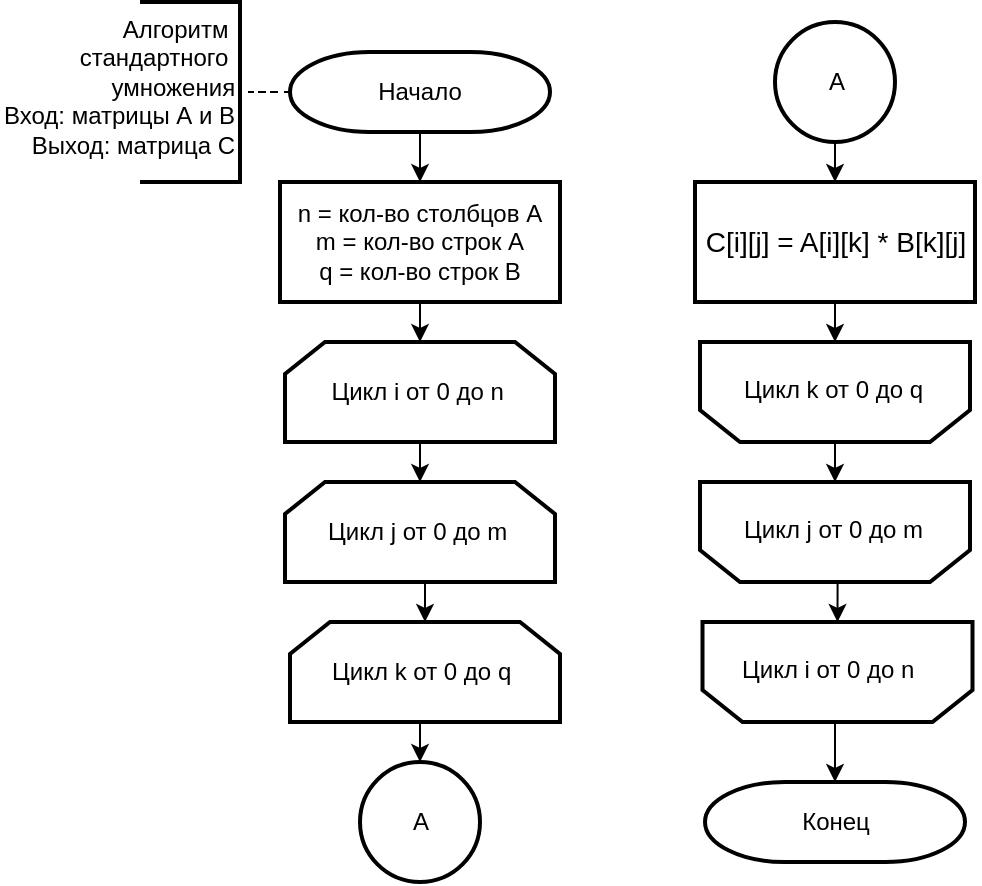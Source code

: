 <mxfile version="20.5.1" type="device" pages="5"><diagram id="bYpTJ6qfh-pFWrIBcXdf" name="def"><mxGraphModel dx="1040" dy="595" grid="0" gridSize="10" guides="1" tooltips="1" connect="1" arrows="1" fold="1" page="1" pageScale="1" pageWidth="827" pageHeight="1169" math="0" shadow="0"><root><mxCell id="0"/><mxCell id="1" parent="0"/><mxCell id="U-ZUZ9X_83V6-VSvRY3M-29" style="edgeStyle=orthogonalEdgeStyle;rounded=0;orthogonalLoop=1;jettySize=auto;html=1;exitX=0;exitY=0.5;exitDx=0;exitDy=0;exitPerimeter=0;dashed=1;endArrow=none;endFill=0;" parent="1" source="U-ZUZ9X_83V6-VSvRY3M-1" target="U-ZUZ9X_83V6-VSvRY3M-26" edge="1"><mxGeometry relative="1" as="geometry"/></mxCell><mxCell id="U-ZUZ9X_83V6-VSvRY3M-30" style="edgeStyle=orthogonalEdgeStyle;rounded=0;orthogonalLoop=1;jettySize=auto;html=1;exitX=0.5;exitY=1;exitDx=0;exitDy=0;exitPerimeter=0;entryX=0.5;entryY=0;entryDx=0;entryDy=0;endArrow=classic;endFill=1;" parent="1" source="U-ZUZ9X_83V6-VSvRY3M-1" target="U-ZUZ9X_83V6-VSvRY3M-2" edge="1"><mxGeometry relative="1" as="geometry"/></mxCell><mxCell id="U-ZUZ9X_83V6-VSvRY3M-1" value="Начало" style="strokeWidth=2;html=1;shape=mxgraph.flowchart.terminator;whiteSpace=wrap;" parent="1" vertex="1"><mxGeometry x="155" y="45" width="130" height="40" as="geometry"/></mxCell><mxCell id="U-ZUZ9X_83V6-VSvRY3M-31" style="edgeStyle=orthogonalEdgeStyle;rounded=0;orthogonalLoop=1;jettySize=auto;html=1;exitX=0.5;exitY=1;exitDx=0;exitDy=0;entryX=0.5;entryY=0;entryDx=0;entryDy=0;endArrow=classic;endFill=1;" parent="1" source="U-ZUZ9X_83V6-VSvRY3M-2" target="U-ZUZ9X_83V6-VSvRY3M-3" edge="1"><mxGeometry relative="1" as="geometry"/></mxCell><mxCell id="U-ZUZ9X_83V6-VSvRY3M-2" value="n = кол-во столбцов A&lt;br&gt;m = кол-во строк А&lt;br&gt;q = кол-во строк B" style="rounded=0;whiteSpace=wrap;html=1;strokeWidth=2;" parent="1" vertex="1"><mxGeometry x="150" y="110" width="140" height="60" as="geometry"/></mxCell><mxCell id="U-ZUZ9X_83V6-VSvRY3M-32" style="edgeStyle=orthogonalEdgeStyle;rounded=0;orthogonalLoop=1;jettySize=auto;html=1;exitX=0.5;exitY=1;exitDx=0;exitDy=0;entryX=0.5;entryY=0;entryDx=0;entryDy=0;endArrow=classic;endFill=1;" parent="1" source="U-ZUZ9X_83V6-VSvRY3M-3" target="U-ZUZ9X_83V6-VSvRY3M-4" edge="1"><mxGeometry relative="1" as="geometry"/></mxCell><mxCell id="U-ZUZ9X_83V6-VSvRY3M-3" value="Цикл i от 0 до n&amp;nbsp;" style="shape=loopLimit;whiteSpace=wrap;html=1;strokeWidth=2;" parent="1" vertex="1"><mxGeometry x="152.5" y="190" width="135" height="50" as="geometry"/></mxCell><mxCell id="U-ZUZ9X_83V6-VSvRY3M-33" style="edgeStyle=orthogonalEdgeStyle;rounded=0;orthogonalLoop=1;jettySize=auto;html=1;exitX=0.5;exitY=1;exitDx=0;exitDy=0;entryX=0.5;entryY=0;entryDx=0;entryDy=0;endArrow=classic;endFill=1;" parent="1" source="U-ZUZ9X_83V6-VSvRY3M-4" target="U-ZUZ9X_83V6-VSvRY3M-5" edge="1"><mxGeometry relative="1" as="geometry"/></mxCell><mxCell id="U-ZUZ9X_83V6-VSvRY3M-4" value="Цикл j от 0 до m&amp;nbsp;" style="shape=loopLimit;whiteSpace=wrap;html=1;strokeWidth=2;" parent="1" vertex="1"><mxGeometry x="152.5" y="260" width="135" height="50" as="geometry"/></mxCell><mxCell id="U-ZUZ9X_83V6-VSvRY3M-34" style="edgeStyle=orthogonalEdgeStyle;rounded=0;orthogonalLoop=1;jettySize=auto;html=1;exitX=0.5;exitY=1;exitDx=0;exitDy=0;entryX=0.5;entryY=0;entryDx=0;entryDy=0;entryPerimeter=0;endArrow=classic;endFill=1;" parent="1" source="U-ZUZ9X_83V6-VSvRY3M-5" target="U-ZUZ9X_83V6-VSvRY3M-6" edge="1"><mxGeometry relative="1" as="geometry"/></mxCell><mxCell id="U-ZUZ9X_83V6-VSvRY3M-5" value="Цикл k от 0 до q&amp;nbsp;" style="shape=loopLimit;whiteSpace=wrap;html=1;strokeWidth=2;" parent="1" vertex="1"><mxGeometry x="155" y="330" width="135" height="50" as="geometry"/></mxCell><mxCell id="U-ZUZ9X_83V6-VSvRY3M-8" value="" style="group" parent="1" vertex="1" connectable="0"><mxGeometry x="190" y="400" width="60" height="60" as="geometry"/></mxCell><mxCell id="U-ZUZ9X_83V6-VSvRY3M-6" value="" style="verticalLabelPosition=bottom;verticalAlign=top;html=1;shape=mxgraph.flowchart.on-page_reference;strokeWidth=2;" parent="U-ZUZ9X_83V6-VSvRY3M-8" vertex="1"><mxGeometry width="60" height="60" as="geometry"/></mxCell><mxCell id="U-ZUZ9X_83V6-VSvRY3M-7" value="A" style="text;html=1;align=center;verticalAlign=middle;resizable=0;points=[];autosize=1;" parent="U-ZUZ9X_83V6-VSvRY3M-8" vertex="1"><mxGeometry x="20" y="20" width="20" height="20" as="geometry"/></mxCell><mxCell id="U-ZUZ9X_83V6-VSvRY3M-9" value="" style="group" parent="1" vertex="1" connectable="0"><mxGeometry x="397.5" y="30" width="60" height="60" as="geometry"/></mxCell><mxCell id="U-ZUZ9X_83V6-VSvRY3M-10" value="" style="verticalLabelPosition=bottom;verticalAlign=top;html=1;shape=mxgraph.flowchart.on-page_reference;strokeWidth=2;" parent="U-ZUZ9X_83V6-VSvRY3M-9" vertex="1"><mxGeometry width="60" height="60" as="geometry"/></mxCell><mxCell id="U-ZUZ9X_83V6-VSvRY3M-11" value="A" style="text;html=1;align=center;verticalAlign=middle;resizable=0;points=[];autosize=1;" parent="U-ZUZ9X_83V6-VSvRY3M-9" vertex="1"><mxGeometry x="20" y="20" width="20" height="20" as="geometry"/></mxCell><mxCell id="U-ZUZ9X_83V6-VSvRY3M-37" style="edgeStyle=orthogonalEdgeStyle;rounded=0;orthogonalLoop=1;jettySize=auto;html=1;exitX=0.5;exitY=1;exitDx=0;exitDy=0;entryX=0.5;entryY=1;entryDx=0;entryDy=0;endArrow=classic;endFill=1;" parent="1" source="U-ZUZ9X_83V6-VSvRY3M-12" target="U-ZUZ9X_83V6-VSvRY3M-16" edge="1"><mxGeometry relative="1" as="geometry"/></mxCell><mxCell id="U-ZUZ9X_83V6-VSvRY3M-12" value="&lt;font style=&quot;font-size: 14px&quot;&gt;C[i][j] = A[i][k] * B[k][j]&lt;/font&gt;" style="rounded=0;whiteSpace=wrap;html=1;strokeWidth=2;" parent="1" vertex="1"><mxGeometry x="357.5" y="110" width="140" height="60" as="geometry"/></mxCell><mxCell id="U-ZUZ9X_83V6-VSvRY3M-18" value="" style="group" parent="1" vertex="1" connectable="0"><mxGeometry x="361.25" y="330" width="137.5" height="50" as="geometry"/></mxCell><mxCell id="U-ZUZ9X_83V6-VSvRY3M-14" value="" style="shape=loopLimit;whiteSpace=wrap;html=1;strokeWidth=2;rotation=-180;" parent="U-ZUZ9X_83V6-VSvRY3M-18" vertex="1"><mxGeometry width="135" height="50" as="geometry"/></mxCell><mxCell id="U-ZUZ9X_83V6-VSvRY3M-17" value="&lt;span style=&quot;color: rgb(0, 0, 0); font-family: helvetica; font-size: 12px; font-style: normal; font-weight: 400; letter-spacing: normal; text-align: center; text-indent: 0px; text-transform: none; word-spacing: 0px; background-color: rgb(255, 255, 255); display: inline; float: none;&quot;&gt;Цикл i от 0 до n&amp;nbsp;&lt;/span&gt;" style="text;whiteSpace=wrap;html=1;" parent="U-ZUZ9X_83V6-VSvRY3M-18" vertex="1"><mxGeometry x="17.5" y="10" width="120" height="30" as="geometry"/></mxCell><mxCell id="U-ZUZ9X_83V6-VSvRY3M-20" value="" style="group" parent="1" vertex="1" connectable="0"><mxGeometry x="360" y="260" width="140" height="50" as="geometry"/></mxCell><mxCell id="U-ZUZ9X_83V6-VSvRY3M-15" value="" style="shape=loopLimit;whiteSpace=wrap;html=1;strokeWidth=2;rotation=-180;" parent="U-ZUZ9X_83V6-VSvRY3M-20" vertex="1"><mxGeometry width="135" height="50" as="geometry"/></mxCell><mxCell id="U-ZUZ9X_83V6-VSvRY3M-19" value="&lt;span style=&quot;color: rgb(0, 0, 0); font-family: helvetica; font-size: 12px; font-style: normal; font-weight: 400; letter-spacing: normal; text-align: center; text-indent: 0px; text-transform: none; word-spacing: 0px; background-color: rgb(255, 255, 255); display: inline; float: none;&quot;&gt;Цикл j от 0 до m&amp;nbsp;&lt;/span&gt;" style="text;whiteSpace=wrap;html=1;" parent="U-ZUZ9X_83V6-VSvRY3M-20" vertex="1"><mxGeometry x="20" y="10" width="120" height="30" as="geometry"/></mxCell><mxCell id="U-ZUZ9X_83V6-VSvRY3M-23" value="" style="group" parent="1" vertex="1" connectable="0"><mxGeometry x="360" y="190" width="140" height="50" as="geometry"/></mxCell><mxCell id="U-ZUZ9X_83V6-VSvRY3M-16" value="" style="shape=loopLimit;whiteSpace=wrap;html=1;strokeWidth=2;rotation=-180;" parent="U-ZUZ9X_83V6-VSvRY3M-23" vertex="1"><mxGeometry width="135" height="50" as="geometry"/></mxCell><mxCell id="U-ZUZ9X_83V6-VSvRY3M-21" value="&lt;span style=&quot;color: rgb(0, 0, 0); font-family: helvetica; font-size: 12px; font-style: normal; font-weight: 400; letter-spacing: normal; text-align: center; text-indent: 0px; text-transform: none; word-spacing: 0px; background-color: rgb(255, 255, 255); display: inline; float: none;&quot;&gt;Цикл k от 0 до q&amp;nbsp;&lt;/span&gt;" style="text;whiteSpace=wrap;html=1;" parent="U-ZUZ9X_83V6-VSvRY3M-23" vertex="1"><mxGeometry x="20" y="10" width="120" height="30" as="geometry"/></mxCell><mxCell id="U-ZUZ9X_83V6-VSvRY3M-25" value="Конец" style="strokeWidth=2;html=1;shape=mxgraph.flowchart.terminator;whiteSpace=wrap;" parent="1" vertex="1"><mxGeometry x="362.5" y="410" width="130" height="40" as="geometry"/></mxCell><mxCell id="U-ZUZ9X_83V6-VSvRY3M-26" value="&lt;div style=&quot;text-align: right&quot;&gt;&lt;br&gt;&lt;/div&gt;" style="strokeWidth=2;html=1;shape=mxgraph.flowchart.annotation_1;align=left;pointerEvents=1;rotation=-180;" parent="1" vertex="1"><mxGeometry x="80" y="20" width="50" height="90" as="geometry"/></mxCell><mxCell id="U-ZUZ9X_83V6-VSvRY3M-27" value="&lt;div style=&quot;color: rgb(0 , 0 , 0) ; font-family: &amp;#34;helvetica&amp;#34; ; font-size: 12px ; font-style: normal ; font-weight: 400 ; letter-spacing: normal ; text-indent: 0px ; text-transform: none ; word-spacing: 0px ; text-align: right&quot;&gt;Алгоритм&amp;nbsp;&lt;/div&gt;&lt;div style=&quot;color: rgb(0 , 0 , 0) ; font-family: &amp;#34;helvetica&amp;#34; ; font-size: 12px ; font-style: normal ; font-weight: 400 ; letter-spacing: normal ; text-indent: 0px ; text-transform: none ; word-spacing: 0px ; text-align: right&quot;&gt;стандартного&amp;nbsp;&lt;/div&gt;&lt;div style=&quot;color: rgb(0 , 0 , 0) ; font-family: &amp;#34;helvetica&amp;#34; ; font-size: 12px ; font-style: normal ; font-weight: 400 ; letter-spacing: normal ; text-indent: 0px ; text-transform: none ; word-spacing: 0px ; text-align: right&quot;&gt;умножения&lt;/div&gt;&lt;div style=&quot;color: rgb(0 , 0 , 0) ; font-family: &amp;#34;helvetica&amp;#34; ; font-size: 12px ; font-style: normal ; font-weight: 400 ; letter-spacing: normal ; text-indent: 0px ; text-transform: none ; word-spacing: 0px ; text-align: right&quot;&gt;Вход: матрицы А и В&lt;/div&gt;&lt;div style=&quot;color: rgb(0 , 0 , 0) ; font-family: &amp;#34;helvetica&amp;#34; ; font-size: 12px ; font-style: normal ; font-weight: 400 ; letter-spacing: normal ; text-indent: 0px ; text-transform: none ; word-spacing: 0px ; text-align: right&quot;&gt;Выход: матрица С&lt;/div&gt;" style="text;whiteSpace=wrap;html=1;" parent="1" vertex="1"><mxGeometry x="10" y="20" width="120" height="60" as="geometry"/></mxCell><mxCell id="U-ZUZ9X_83V6-VSvRY3M-35" style="edgeStyle=orthogonalEdgeStyle;rounded=0;orthogonalLoop=1;jettySize=auto;html=1;exitX=0.5;exitY=1;exitDx=0;exitDy=0;exitPerimeter=0;entryX=0.5;entryY=0;entryDx=0;entryDy=0;endArrow=classic;endFill=1;" parent="1" source="U-ZUZ9X_83V6-VSvRY3M-10" target="U-ZUZ9X_83V6-VSvRY3M-12" edge="1"><mxGeometry relative="1" as="geometry"/></mxCell><mxCell id="U-ZUZ9X_83V6-VSvRY3M-38" style="edgeStyle=orthogonalEdgeStyle;rounded=0;orthogonalLoop=1;jettySize=auto;html=1;exitX=0.5;exitY=0;exitDx=0;exitDy=0;entryX=0.5;entryY=1;entryDx=0;entryDy=0;endArrow=classic;endFill=1;" parent="1" source="U-ZUZ9X_83V6-VSvRY3M-16" target="U-ZUZ9X_83V6-VSvRY3M-15" edge="1"><mxGeometry relative="1" as="geometry"/></mxCell><mxCell id="U-ZUZ9X_83V6-VSvRY3M-39" style="edgeStyle=orthogonalEdgeStyle;rounded=0;orthogonalLoop=1;jettySize=auto;html=1;exitX=0.5;exitY=0;exitDx=0;exitDy=0;entryX=0.5;entryY=1;entryDx=0;entryDy=0;endArrow=classic;endFill=1;" parent="1" source="U-ZUZ9X_83V6-VSvRY3M-15" target="U-ZUZ9X_83V6-VSvRY3M-14" edge="1"><mxGeometry relative="1" as="geometry"/></mxCell><mxCell id="U-ZUZ9X_83V6-VSvRY3M-40" style="edgeStyle=orthogonalEdgeStyle;rounded=0;orthogonalLoop=1;jettySize=auto;html=1;exitX=0.5;exitY=0;exitDx=0;exitDy=0;entryX=0.5;entryY=0;entryDx=0;entryDy=0;entryPerimeter=0;endArrow=classic;endFill=1;" parent="1" source="U-ZUZ9X_83V6-VSvRY3M-14" target="U-ZUZ9X_83V6-VSvRY3M-25" edge="1"><mxGeometry relative="1" as="geometry"/></mxCell></root></mxGraphModel></diagram><diagram id="m2J0F6gVNrPgoO0xjaqQ" name="vin_1"><mxGraphModel dx="1040" dy="595" grid="0" gridSize="10" guides="1" tooltips="1" connect="1" arrows="1" fold="1" page="1" pageScale="1" pageWidth="827" pageHeight="1169" math="0" shadow="0"><root><mxCell id="3Q6sEPr9P0bj2xC8j2HH-0"/><mxCell id="3Q6sEPr9P0bj2xC8j2HH-1" parent="3Q6sEPr9P0bj2xC8j2HH-0"/><mxCell id="zbpkN6NbwXP9euEAummU-3" style="edgeStyle=orthogonalEdgeStyle;rounded=0;orthogonalLoop=1;jettySize=auto;html=1;exitX=0.5;exitY=1;exitDx=0;exitDy=0;exitPerimeter=0;entryX=0.5;entryY=0;entryDx=0;entryDy=0;endArrow=classic;endFill=1;" parent="3Q6sEPr9P0bj2xC8j2HH-1" source="jzDQUdgFFqPQzXTCmQUS-0" target="zIN2iYkm2CnEy74Q9T-E-3" edge="1"><mxGeometry relative="1" as="geometry"/></mxCell><mxCell id="jzDQUdgFFqPQzXTCmQUS-0" value="Начало" style="strokeWidth=2;html=1;shape=mxgraph.flowchart.terminator;whiteSpace=wrap;" parent="3Q6sEPr9P0bj2xC8j2HH-1" vertex="1"><mxGeometry x="240" y="30" width="110" height="50" as="geometry"/></mxCell><mxCell id="zIN2iYkm2CnEy74Q9T-E-0" style="edgeStyle=orthogonalEdgeStyle;rounded=0;orthogonalLoop=1;jettySize=auto;html=1;exitX=0;exitY=0.5;exitDx=0;exitDy=0;exitPerimeter=0;dashed=1;endArrow=none;endFill=0;" parent="3Q6sEPr9P0bj2xC8j2HH-1" target="zIN2iYkm2CnEy74Q9T-E-1" edge="1"><mxGeometry relative="1" as="geometry"><mxPoint x="240" y="55" as="sourcePoint"/></mxGeometry></mxCell><mxCell id="zIN2iYkm2CnEy74Q9T-E-1" value="&lt;div style=&quot;text-align: right&quot;&gt;&lt;br&gt;&lt;/div&gt;" style="strokeWidth=2;html=1;shape=mxgraph.flowchart.annotation_1;align=left;pointerEvents=1;rotation=-180;" parent="3Q6sEPr9P0bj2xC8j2HH-1" vertex="1"><mxGeometry x="165" y="10" width="50" height="90" as="geometry"/></mxCell><mxCell id="zIN2iYkm2CnEy74Q9T-E-2" value="&lt;div style=&quot;color: rgb(0 , 0 , 0) ; font-family: &amp;#34;helvetica&amp;#34; ; font-size: 12px ; font-style: normal ; font-weight: 400 ; letter-spacing: normal ; text-indent: 0px ; text-transform: none ; word-spacing: 0px ; text-align: right&quot;&gt;Алгоритм&amp;nbsp;&lt;span&gt;&amp;nbsp;&lt;/span&gt;&lt;/div&gt;&lt;div style=&quot;color: rgb(0 , 0 , 0) ; font-family: &amp;#34;helvetica&amp;#34; ; font-size: 12px ; font-style: normal ; font-weight: 400 ; letter-spacing: normal ; text-indent: 0px ; text-transform: none ; word-spacing: 0px ; text-align: right&quot;&gt;умножения&lt;/div&gt;&lt;div style=&quot;color: rgb(0 , 0 , 0) ; font-family: &amp;#34;helvetica&amp;#34; ; font-size: 12px ; font-style: normal ; font-weight: 400 ; letter-spacing: normal ; text-indent: 0px ; text-transform: none ; word-spacing: 0px ; text-align: right&quot;&gt;по Винограду&lt;/div&gt;&lt;div style=&quot;color: rgb(0 , 0 , 0) ; font-family: &amp;#34;helvetica&amp;#34; ; font-size: 12px ; font-style: normal ; font-weight: 400 ; letter-spacing: normal ; text-indent: 0px ; text-transform: none ; word-spacing: 0px ; text-align: right&quot;&gt;Вход: матрицы А и В&lt;/div&gt;&lt;div style=&quot;color: rgb(0 , 0 , 0) ; font-family: &amp;#34;helvetica&amp;#34; ; font-size: 12px ; font-style: normal ; font-weight: 400 ; letter-spacing: normal ; text-indent: 0px ; text-transform: none ; word-spacing: 0px ; text-align: right&quot;&gt;Выход: матрица С&lt;/div&gt;" style="text;whiteSpace=wrap;html=1;" parent="3Q6sEPr9P0bj2xC8j2HH-1" vertex="1"><mxGeometry x="95" y="10" width="120" height="60" as="geometry"/></mxCell><mxCell id="zbpkN6NbwXP9euEAummU-4" style="edgeStyle=orthogonalEdgeStyle;rounded=0;orthogonalLoop=1;jettySize=auto;html=1;exitX=0.5;exitY=1;exitDx=0;exitDy=0;entryX=0.5;entryY=0;entryDx=0;entryDy=0;endArrow=classic;endFill=1;" parent="3Q6sEPr9P0bj2xC8j2HH-1" source="zIN2iYkm2CnEy74Q9T-E-3" target="zIN2iYkm2CnEy74Q9T-E-4" edge="1"><mxGeometry relative="1" as="geometry"/></mxCell><mxCell id="zIN2iYkm2CnEy74Q9T-E-3" value="&lt;span&gt;n = кол-во столбцов A&lt;/span&gt;&lt;br&gt;&lt;span&gt;m = кол-во строк А&lt;/span&gt;&lt;br&gt;&lt;span&gt;q = кол-во столбцов B&lt;/span&gt;" style="rounded=0;whiteSpace=wrap;html=1;strokeWidth=2;" parent="3Q6sEPr9P0bj2xC8j2HH-1" vertex="1"><mxGeometry x="220" y="120" width="150" height="60" as="geometry"/></mxCell><mxCell id="zbpkN6NbwXP9euEAummU-5" style="edgeStyle=orthogonalEdgeStyle;rounded=0;orthogonalLoop=1;jettySize=auto;html=1;exitX=0.5;exitY=1;exitDx=0;exitDy=0;entryX=0.5;entryY=0;entryDx=0;entryDy=0;endArrow=classic;endFill=1;" parent="3Q6sEPr9P0bj2xC8j2HH-1" source="zIN2iYkm2CnEy74Q9T-E-4" target="PheqgZE7O7j1xCy4pjIh-0" edge="1"><mxGeometry relative="1" as="geometry"/></mxCell><mxCell id="zIN2iYkm2CnEy74Q9T-E-4" value="Создание массивов factorA длиной n и factorB длиной m" style="rounded=0;whiteSpace=wrap;html=1;strokeWidth=2;" parent="3Q6sEPr9P0bj2xC8j2HH-1" vertex="1"><mxGeometry x="220" y="210" width="150" height="60" as="geometry"/></mxCell><mxCell id="zbpkN6NbwXP9euEAummU-6" style="edgeStyle=orthogonalEdgeStyle;rounded=0;orthogonalLoop=1;jettySize=auto;html=1;exitX=0.5;exitY=1;exitDx=0;exitDy=0;entryX=0.5;entryY=0;entryDx=0;entryDy=0;endArrow=classic;endFill=1;" parent="3Q6sEPr9P0bj2xC8j2HH-1" source="PheqgZE7O7j1xCy4pjIh-0" target="PheqgZE7O7j1xCy4pjIh-1" edge="1"><mxGeometry relative="1" as="geometry"/></mxCell><mxCell id="PheqgZE7O7j1xCy4pjIh-0" value="Цикл i от 0 до n&amp;nbsp;" style="shape=loopLimit;whiteSpace=wrap;html=1;strokeWidth=2;" parent="3Q6sEPr9P0bj2xC8j2HH-1" vertex="1"><mxGeometry x="218.75" y="290" width="152.5" height="50" as="geometry"/></mxCell><mxCell id="zbpkN6NbwXP9euEAummU-8" style="edgeStyle=orthogonalEdgeStyle;rounded=0;orthogonalLoop=1;jettySize=auto;html=1;exitX=0.5;exitY=1;exitDx=0;exitDy=0;entryX=0.5;entryY=0;entryDx=0;entryDy=0;endArrow=classic;endFill=1;" parent="3Q6sEPr9P0bj2xC8j2HH-1" source="PheqgZE7O7j1xCy4pjIh-1" target="PheqgZE7O7j1xCy4pjIh-2" edge="1"><mxGeometry relative="1" as="geometry"/></mxCell><mxCell id="PheqgZE7O7j1xCy4pjIh-1" value="Цикл j от 0 до q / 2&amp;nbsp;" style="shape=loopLimit;whiteSpace=wrap;html=1;strokeWidth=2;" parent="3Q6sEPr9P0bj2xC8j2HH-1" vertex="1"><mxGeometry x="218.75" y="360" width="152.5" height="50" as="geometry"/></mxCell><mxCell id="SnrQ32GgszfiCBPh_eHw-0" style="edgeStyle=orthogonalEdgeStyle;rounded=0;orthogonalLoop=1;jettySize=auto;html=1;exitX=0.5;exitY=1;exitDx=0;exitDy=0;entryX=0.5;entryY=1;entryDx=0;entryDy=0;" edge="1" parent="3Q6sEPr9P0bj2xC8j2HH-1" source="PheqgZE7O7j1xCy4pjIh-2" target="z0LOa2UjDoidk-_q1wDk-1"><mxGeometry relative="1" as="geometry"/></mxCell><mxCell id="PheqgZE7O7j1xCy4pjIh-2" value="&lt;font style=&quot;font-size: 14px&quot;&gt;factor&lt;/font&gt;&lt;font style=&quot;font-size: 14px&quot;&gt;A[i] = factorA[i] + &lt;br&gt;A[i][2 * j] + A[i][2 * j + 1]&lt;/font&gt;" style="rounded=0;whiteSpace=wrap;html=1;strokeWidth=2;" parent="3Q6sEPr9P0bj2xC8j2HH-1" vertex="1"><mxGeometry x="221.25" y="440" width="150" height="60" as="geometry"/></mxCell><mxCell id="z0LOa2UjDoidk-_q1wDk-3" value="" style="group" parent="3Q6sEPr9P0bj2xC8j2HH-1" vertex="1" connectable="0"><mxGeometry x="223.13" y="606" width="149" height="50" as="geometry"/></mxCell><mxCell id="z0LOa2UjDoidk-_q1wDk-4" value="" style="shape=loopLimit;whiteSpace=wrap;html=1;strokeWidth=2;rotation=-180;" parent="z0LOa2UjDoidk-_q1wDk-3" vertex="1"><mxGeometry width="143.679" height="50" as="geometry"/></mxCell><mxCell id="z0LOa2UjDoidk-_q1wDk-5" value="&lt;span style=&quot;text-align: center&quot;&gt;Цикл i от 0 до n&amp;nbsp;&lt;/span&gt;" style="text;whiteSpace=wrap;html=1;" parent="z0LOa2UjDoidk-_q1wDk-3" vertex="1"><mxGeometry x="21.286" y="10" width="127.714" height="30" as="geometry"/></mxCell><mxCell id="zbpkN6NbwXP9euEAummU-13" style="edgeStyle=orthogonalEdgeStyle;rounded=0;orthogonalLoop=1;jettySize=auto;html=1;exitX=0.5;exitY=1;exitDx=0;exitDy=0;entryX=0.5;entryY=0;entryDx=0;entryDy=0;endArrow=classic;endFill=1;" parent="3Q6sEPr9P0bj2xC8j2HH-1" source="z0LOa2UjDoidk-_q1wDk-7" target="z0LOa2UjDoidk-_q1wDk-8" edge="1"><mxGeometry relative="1" as="geometry"/></mxCell><mxCell id="z0LOa2UjDoidk-_q1wDk-7" value="Цикл i от 0 до m" style="shape=loopLimit;whiteSpace=wrap;html=1;strokeWidth=2;" parent="3Q6sEPr9P0bj2xC8j2HH-1" vertex="1"><mxGeometry x="224" y="677" width="146" height="50" as="geometry"/></mxCell><mxCell id="zbpkN6NbwXP9euEAummU-14" style="edgeStyle=orthogonalEdgeStyle;rounded=0;orthogonalLoop=1;jettySize=auto;html=1;exitX=0.5;exitY=1;exitDx=0;exitDy=0;entryX=0.5;entryY=0;entryDx=0;entryDy=0;endArrow=classic;endFill=1;" parent="3Q6sEPr9P0bj2xC8j2HH-1" source="z0LOa2UjDoidk-_q1wDk-8" target="z0LOa2UjDoidk-_q1wDk-9" edge="1"><mxGeometry relative="1" as="geometry"/></mxCell><mxCell id="z0LOa2UjDoidk-_q1wDk-8" value="Цикл j от 1 до q / 2&amp;nbsp;" style="shape=loopLimit;whiteSpace=wrap;html=1;strokeWidth=2;" parent="3Q6sEPr9P0bj2xC8j2HH-1" vertex="1"><mxGeometry x="224" y="747" width="147.25" height="50" as="geometry"/></mxCell><mxCell id="zbpkN6NbwXP9euEAummU-15" style="edgeStyle=orthogonalEdgeStyle;rounded=0;orthogonalLoop=1;jettySize=auto;html=1;exitX=0.5;exitY=1;exitDx=0;exitDy=0;entryX=0.5;entryY=0;entryDx=0;entryDy=0;entryPerimeter=0;endArrow=classic;endFill=1;" parent="3Q6sEPr9P0bj2xC8j2HH-1" source="z0LOa2UjDoidk-_q1wDk-9" target="z0LOa2UjDoidk-_q1wDk-11" edge="1"><mxGeometry relative="1" as="geometry"/></mxCell><mxCell id="z0LOa2UjDoidk-_q1wDk-9" value="&lt;font style=&quot;font-size: 14px&quot;&gt;factorB]i] = factorB[i] +&amp;nbsp;&lt;br&gt;B[i][2 * j] + B[i][2 * j + 1]&lt;/font&gt;" style="rounded=0;whiteSpace=wrap;html=1;strokeWidth=2;" parent="3Q6sEPr9P0bj2xC8j2HH-1" vertex="1"><mxGeometry x="221.25" y="817" width="150" height="60" as="geometry"/></mxCell><mxCell id="z0LOa2UjDoidk-_q1wDk-10" value="" style="group" parent="3Q6sEPr9P0bj2xC8j2HH-1" vertex="1" connectable="0"><mxGeometry x="270" y="907" width="60" height="60" as="geometry"/></mxCell><mxCell id="z0LOa2UjDoidk-_q1wDk-11" value="" style="verticalLabelPosition=bottom;verticalAlign=top;html=1;shape=mxgraph.flowchart.on-page_reference;strokeWidth=2;" parent="z0LOa2UjDoidk-_q1wDk-10" vertex="1"><mxGeometry width="60" height="60" as="geometry"/></mxCell><mxCell id="z0LOa2UjDoidk-_q1wDk-12" value="Б" style="text;html=1;align=center;verticalAlign=middle;resizable=0;points=[];autosize=1;" parent="z0LOa2UjDoidk-_q1wDk-10" vertex="1"><mxGeometry x="20" y="20" width="20" height="20" as="geometry"/></mxCell><mxCell id="zbpkN6NbwXP9euEAummU-1" value="" style="group" parent="3Q6sEPr9P0bj2xC8j2HH-1" vertex="1" connectable="0"><mxGeometry x="221.25" y="537" width="144.643" height="50" as="geometry"/></mxCell><mxCell id="z0LOa2UjDoidk-_q1wDk-1" value="" style="shape=loopLimit;whiteSpace=wrap;html=1;strokeWidth=2;rotation=-180;" parent="zbpkN6NbwXP9euEAummU-1" vertex="1"><mxGeometry width="144.643" height="50" as="geometry"/></mxCell><mxCell id="z0LOa2UjDoidk-_q1wDk-2" value="&lt;span&gt;Цикл j от 0 до q / 2&lt;br&gt;&lt;/span&gt;" style="text;whiteSpace=wrap;html=1;align=center;" parent="zbpkN6NbwXP9euEAummU-1" vertex="1"><mxGeometry x="13.219" y="10" width="128.571" height="30" as="geometry"/></mxCell><mxCell id="zbpkN6NbwXP9euEAummU-11" style="edgeStyle=orthogonalEdgeStyle;rounded=0;orthogonalLoop=1;jettySize=auto;html=1;exitX=0.5;exitY=0;exitDx=0;exitDy=0;entryX=0.5;entryY=1;entryDx=0;entryDy=0;endArrow=classic;endFill=1;" parent="3Q6sEPr9P0bj2xC8j2HH-1" source="z0LOa2UjDoidk-_q1wDk-1" target="z0LOa2UjDoidk-_q1wDk-4" edge="1"><mxGeometry relative="1" as="geometry"/></mxCell><mxCell id="zbpkN6NbwXP9euEAummU-12" style="edgeStyle=orthogonalEdgeStyle;rounded=0;orthogonalLoop=1;jettySize=auto;html=1;exitX=0.5;exitY=0;exitDx=0;exitDy=0;entryX=0.5;entryY=0;entryDx=0;entryDy=0;endArrow=classic;endFill=1;" parent="3Q6sEPr9P0bj2xC8j2HH-1" source="z0LOa2UjDoidk-_q1wDk-4" target="z0LOa2UjDoidk-_q1wDk-7" edge="1"><mxGeometry relative="1" as="geometry"/></mxCell></root></mxGraphModel></diagram><diagram id="nKpCVwX0EnQv9DRrZqMF" name="vin_2"><mxGraphModel dx="1040" dy="-505" grid="1" gridSize="10" guides="1" tooltips="1" connect="1" arrows="1" fold="1" page="1" pageScale="1" pageWidth="850" pageHeight="1100" math="0" shadow="0"><root><mxCell id="0"/><mxCell id="1" parent="0"/><mxCell id="pGXmzynFYeAlQKgRyJ5H-1" value="" style="group" vertex="1" connectable="0" parent="1"><mxGeometry x="162" y="1210" width="60" height="60" as="geometry"/></mxCell><mxCell id="pGXmzynFYeAlQKgRyJ5H-2" value="" style="verticalLabelPosition=bottom;verticalAlign=top;html=1;shape=mxgraph.flowchart.on-page_reference;strokeWidth=2;" vertex="1" parent="pGXmzynFYeAlQKgRyJ5H-1"><mxGeometry width="60" height="60" as="geometry"/></mxCell><mxCell id="pGXmzynFYeAlQKgRyJ5H-3" value="Б" style="text;html=1;align=center;verticalAlign=middle;resizable=0;points=[];autosize=1;" vertex="1" parent="pGXmzynFYeAlQKgRyJ5H-1"><mxGeometry x="20" y="20" width="20" height="20" as="geometry"/></mxCell><mxCell id="pGXmzynFYeAlQKgRyJ5H-4" value="" style="group" vertex="1" connectable="0" parent="1"><mxGeometry x="122" y="1300" width="145" height="50" as="geometry"/></mxCell><mxCell id="pGXmzynFYeAlQKgRyJ5H-5" value="" style="shape=loopLimit;whiteSpace=wrap;html=1;strokeWidth=2;rotation=-180;" vertex="1" parent="pGXmzynFYeAlQKgRyJ5H-4"><mxGeometry width="139.821" height="50" as="geometry"/></mxCell><mxCell id="pGXmzynFYeAlQKgRyJ5H-6" value="&lt;span&gt;Цикл j от 1 до q&lt;/span&gt;&lt;span&gt; / 2&amp;nbsp;&lt;/span&gt;" style="text;whiteSpace=wrap;html=1;align=center;" vertex="1" parent="pGXmzynFYeAlQKgRyJ5H-4"><mxGeometry x="-10" y="10" width="155" height="30" as="geometry"/></mxCell><mxCell id="pGXmzynFYeAlQKgRyJ5H-7" value="" style="group" vertex="1" connectable="0" parent="1"><mxGeometry x="122" y="1370" width="145" height="50" as="geometry"/></mxCell><mxCell id="pGXmzynFYeAlQKgRyJ5H-8" value="" style="shape=loopLimit;whiteSpace=wrap;html=1;strokeWidth=2;rotation=-180;" vertex="1" parent="pGXmzynFYeAlQKgRyJ5H-7"><mxGeometry width="139.821" height="50" as="geometry"/></mxCell><mxCell id="pGXmzynFYeAlQKgRyJ5H-9" value="&lt;span style=&quot;text-align: center&quot;&gt;Цикл i от 0 до m&lt;/span&gt;" style="text;whiteSpace=wrap;html=1;" vertex="1" parent="pGXmzynFYeAlQKgRyJ5H-7"><mxGeometry x="20.714" y="10" width="124.286" height="30" as="geometry"/></mxCell><mxCell id="pGXmzynFYeAlQKgRyJ5H-10" style="edgeStyle=orthogonalEdgeStyle;rounded=0;orthogonalLoop=1;jettySize=auto;html=1;exitX=0.5;exitY=1;exitDx=0;exitDy=0;entryX=0.5;entryY=0;entryDx=0;entryDy=0;endArrow=classic;endFill=1;" edge="1" parent="1" source="pGXmzynFYeAlQKgRyJ5H-11" target="pGXmzynFYeAlQKgRyJ5H-13"><mxGeometry relative="1" as="geometry"/></mxCell><mxCell id="pGXmzynFYeAlQKgRyJ5H-11" value="Цикл i от 0 до n" style="shape=loopLimit;whiteSpace=wrap;html=1;strokeWidth=2;" vertex="1" parent="1"><mxGeometry x="117.63" y="1520" width="152.5" height="50" as="geometry"/></mxCell><mxCell id="pGXmzynFYeAlQKgRyJ5H-12" style="edgeStyle=orthogonalEdgeStyle;rounded=0;orthogonalLoop=1;jettySize=auto;html=1;exitX=0.5;exitY=1;exitDx=0;exitDy=0;entryX=0.5;entryY=0;entryDx=0;entryDy=0;endArrow=classic;endFill=1;" edge="1" parent="1" source="pGXmzynFYeAlQKgRyJ5H-13" target="pGXmzynFYeAlQKgRyJ5H-15"><mxGeometry relative="1" as="geometry"/></mxCell><mxCell id="pGXmzynFYeAlQKgRyJ5H-13" value="Цикл j от 0 до m" style="shape=loopLimit;whiteSpace=wrap;html=1;strokeWidth=2;" vertex="1" parent="1"><mxGeometry x="117.63" y="1600" width="152.5" height="50" as="geometry"/></mxCell><mxCell id="pGXmzynFYeAlQKgRyJ5H-14" style="edgeStyle=orthogonalEdgeStyle;rounded=0;orthogonalLoop=1;jettySize=auto;html=1;exitX=0.5;exitY=1;exitDx=0;exitDy=0;entryX=0.5;entryY=0;entryDx=0;entryDy=0;entryPerimeter=0;endArrow=classic;endFill=1;" edge="1" parent="1" source="pGXmzynFYeAlQKgRyJ5H-15" target="pGXmzynFYeAlQKgRyJ5H-17"><mxGeometry relative="1" as="geometry"/></mxCell><mxCell id="pGXmzynFYeAlQKgRyJ5H-15" value="&lt;font style=&quot;font-size: 14px&quot;&gt;C[i][j] = C[i][j] - &lt;br&gt;(factorA[i] + factorB[j])&lt;/font&gt;" style="rounded=0;whiteSpace=wrap;html=1;strokeWidth=2;" vertex="1" parent="1"><mxGeometry x="121.38" y="1680" width="150" height="60" as="geometry"/></mxCell><mxCell id="pGXmzynFYeAlQKgRyJ5H-16" value="" style="group" vertex="1" connectable="0" parent="1"><mxGeometry x="166.38" y="1760" width="60" height="60" as="geometry"/></mxCell><mxCell id="pGXmzynFYeAlQKgRyJ5H-17" value="" style="verticalLabelPosition=bottom;verticalAlign=top;html=1;shape=mxgraph.flowchart.on-page_reference;strokeWidth=2;" vertex="1" parent="pGXmzynFYeAlQKgRyJ5H-16"><mxGeometry width="60" height="60" as="geometry"/></mxCell><mxCell id="pGXmzynFYeAlQKgRyJ5H-18" value="В" style="text;html=1;align=center;verticalAlign=middle;resizable=0;points=[];autosize=1;" vertex="1" parent="pGXmzynFYeAlQKgRyJ5H-16"><mxGeometry x="20" y="20" width="20" height="20" as="geometry"/></mxCell><mxCell id="pGXmzynFYeAlQKgRyJ5H-19" value="" style="group" vertex="1" connectable="0" parent="1"><mxGeometry x="367" y="1210" width="60" height="60" as="geometry"/></mxCell><mxCell id="pGXmzynFYeAlQKgRyJ5H-20" value="" style="verticalLabelPosition=bottom;verticalAlign=top;html=1;shape=mxgraph.flowchart.on-page_reference;strokeWidth=2;" vertex="1" parent="pGXmzynFYeAlQKgRyJ5H-19"><mxGeometry width="60" height="60" as="geometry"/></mxCell><mxCell id="pGXmzynFYeAlQKgRyJ5H-21" value="В" style="text;html=1;align=center;verticalAlign=middle;resizable=0;points=[];autosize=1;" vertex="1" parent="pGXmzynFYeAlQKgRyJ5H-19"><mxGeometry x="20" y="20" width="20" height="20" as="geometry"/></mxCell><mxCell id="pGXmzynFYeAlQKgRyJ5H-22" style="edgeStyle=orthogonalEdgeStyle;rounded=0;orthogonalLoop=1;jettySize=auto;html=1;exitX=0.5;exitY=1;exitDx=0;exitDy=0;entryX=0.5;entryY=0;entryDx=0;entryDy=0;endArrow=classic;endFill=1;" edge="1" parent="1" source="pGXmzynFYeAlQKgRyJ5H-23" target="pGXmzynFYeAlQKgRyJ5H-25"><mxGeometry relative="1" as="geometry"/></mxCell><mxCell id="pGXmzynFYeAlQKgRyJ5H-23" value="Цикл k от 1 до q / 2" style="shape=loopLimit;whiteSpace=wrap;html=1;strokeWidth=2;" vertex="1" parent="1"><mxGeometry x="319.5" y="1290" width="152.5" height="50" as="geometry"/></mxCell><mxCell id="pGXmzynFYeAlQKgRyJ5H-24" style="edgeStyle=orthogonalEdgeStyle;rounded=0;orthogonalLoop=1;jettySize=auto;html=1;exitX=0.5;exitY=1;exitDx=0;exitDy=0;entryX=0.5;entryY=0;entryDx=0;entryDy=0;" edge="1" parent="1" source="pGXmzynFYeAlQKgRyJ5H-25" target="pGXmzynFYeAlQKgRyJ5H-48"><mxGeometry relative="1" as="geometry"/></mxCell><mxCell id="pGXmzynFYeAlQKgRyJ5H-25" value="&lt;font style=&quot;font-size: 14px&quot;&gt;C[i][j] += &lt;br&gt;(A[i][2 * k] + B[2 * k + 1][j]) * (A[i][2 * k + 1] + B[2 * k][j])&lt;/font&gt;" style="rounded=0;whiteSpace=wrap;html=1;strokeWidth=2;" vertex="1" parent="1"><mxGeometry x="325" y="1355" width="150" height="71" as="geometry"/></mxCell><mxCell id="pGXmzynFYeAlQKgRyJ5H-26" value="" style="group" vertex="1" connectable="0" parent="1"><mxGeometry x="329.5" y="1610" width="145" height="50" as="geometry"/></mxCell><mxCell id="pGXmzynFYeAlQKgRyJ5H-27" value="" style="shape=loopLimit;whiteSpace=wrap;html=1;strokeWidth=2;rotation=-180;" vertex="1" parent="pGXmzynFYeAlQKgRyJ5H-26"><mxGeometry width="139.821" height="50" as="geometry"/></mxCell><mxCell id="pGXmzynFYeAlQKgRyJ5H-28" value="&lt;span style=&quot;text-align: center&quot;&gt;Цикл k от 0 до q &lt;/span&gt;&lt;span&gt;/ 2&lt;/span&gt;" style="text;whiteSpace=wrap;html=1;" vertex="1" parent="pGXmzynFYeAlQKgRyJ5H-26"><mxGeometry x="20.714" y="10" width="124.286" height="30" as="geometry"/></mxCell><mxCell id="pGXmzynFYeAlQKgRyJ5H-29" style="edgeStyle=orthogonalEdgeStyle;rounded=0;orthogonalLoop=1;jettySize=auto;html=1;exitX=0.5;exitY=1;exitDx=0;exitDy=0;entryX=0.5;entryY=1;entryDx=0;entryDy=0;" edge="1" parent="1" source="pGXmzynFYeAlQKgRyJ5H-30" target="pGXmzynFYeAlQKgRyJ5H-27"><mxGeometry relative="1" as="geometry"/></mxCell><mxCell id="pGXmzynFYeAlQKgRyJ5H-30" value="&lt;font style=&quot;font-size: 14px&quot;&gt;C[i][j] +=&lt;br&gt;A[i][q - 1] * B[q - 1][j]&lt;/font&gt;" style="rounded=0;whiteSpace=wrap;html=1;strokeWidth=2;" vertex="1" parent="1"><mxGeometry x="324.5" y="1529" width="150" height="60" as="geometry"/></mxCell><mxCell id="pGXmzynFYeAlQKgRyJ5H-31" value="" style="group" vertex="1" connectable="0" parent="1"><mxGeometry x="335" y="1677" width="145" height="50" as="geometry"/></mxCell><mxCell id="pGXmzynFYeAlQKgRyJ5H-32" value="" style="shape=loopLimit;whiteSpace=wrap;html=1;strokeWidth=2;rotation=-180;" vertex="1" parent="pGXmzynFYeAlQKgRyJ5H-31"><mxGeometry width="139.821" height="50" as="geometry"/></mxCell><mxCell id="pGXmzynFYeAlQKgRyJ5H-33" value="&lt;span style=&quot;text-align: center&quot;&gt;Цикл j от 0 до m&amp;nbsp;&lt;/span&gt;" style="text;whiteSpace=wrap;html=1;" vertex="1" parent="pGXmzynFYeAlQKgRyJ5H-31"><mxGeometry x="20.714" y="10" width="124.286" height="30" as="geometry"/></mxCell><mxCell id="pGXmzynFYeAlQKgRyJ5H-34" value="" style="group" vertex="1" connectable="0" parent="1"><mxGeometry x="335" y="1747" width="145" height="50" as="geometry"/></mxCell><mxCell id="pGXmzynFYeAlQKgRyJ5H-35" value="" style="shape=loopLimit;whiteSpace=wrap;html=1;strokeWidth=2;rotation=-180;" vertex="1" parent="pGXmzynFYeAlQKgRyJ5H-34"><mxGeometry width="139.821" height="50" as="geometry"/></mxCell><mxCell id="pGXmzynFYeAlQKgRyJ5H-36" value="&lt;span style=&quot;text-align: center&quot;&gt;Цикл i от 0 до n&amp;nbsp;&lt;/span&gt;" style="text;whiteSpace=wrap;html=1;" vertex="1" parent="pGXmzynFYeAlQKgRyJ5H-34"><mxGeometry x="20.714" y="10" width="124.286" height="30" as="geometry"/></mxCell><mxCell id="pGXmzynFYeAlQKgRyJ5H-37" value="Конец" style="strokeWidth=2;html=1;shape=mxgraph.flowchart.terminator;whiteSpace=wrap;" vertex="1" parent="1"><mxGeometry x="341.25" y="1827" width="130" height="40" as="geometry"/></mxCell><mxCell id="pGXmzynFYeAlQKgRyJ5H-38" style="edgeStyle=orthogonalEdgeStyle;rounded=0;orthogonalLoop=1;jettySize=auto;html=1;exitX=0.5;exitY=1;exitDx=0;exitDy=0;exitPerimeter=0;entryX=0.5;entryY=1;entryDx=0;entryDy=0;endArrow=classic;endFill=1;" edge="1" parent="1" source="pGXmzynFYeAlQKgRyJ5H-2" target="pGXmzynFYeAlQKgRyJ5H-5"><mxGeometry relative="1" as="geometry"/></mxCell><mxCell id="pGXmzynFYeAlQKgRyJ5H-39" style="edgeStyle=orthogonalEdgeStyle;rounded=0;orthogonalLoop=1;jettySize=auto;html=1;exitX=0.5;exitY=0;exitDx=0;exitDy=0;entryX=0.5;entryY=1;entryDx=0;entryDy=0;endArrow=classic;endFill=1;" edge="1" parent="1" source="pGXmzynFYeAlQKgRyJ5H-5" target="pGXmzynFYeAlQKgRyJ5H-8"><mxGeometry relative="1" as="geometry"/></mxCell><mxCell id="pGXmzynFYeAlQKgRyJ5H-40" style="edgeStyle=orthogonalEdgeStyle;rounded=0;orthogonalLoop=1;jettySize=auto;html=1;exitX=0.5;exitY=1;exitDx=0;exitDy=0;exitPerimeter=0;entryX=0.5;entryY=0;entryDx=0;entryDy=0;endArrow=classic;endFill=1;" edge="1" parent="1" source="pGXmzynFYeAlQKgRyJ5H-20" target="pGXmzynFYeAlQKgRyJ5H-23"><mxGeometry relative="1" as="geometry"/></mxCell><mxCell id="pGXmzynFYeAlQKgRyJ5H-41" style="edgeStyle=orthogonalEdgeStyle;rounded=0;orthogonalLoop=1;jettySize=auto;html=1;exitX=0.5;exitY=0;exitDx=0;exitDy=0;entryX=0.5;entryY=0;entryDx=0;entryDy=0;entryPerimeter=0;endArrow=classic;endFill=1;" edge="1" parent="1" source="pGXmzynFYeAlQKgRyJ5H-35" target="pGXmzynFYeAlQKgRyJ5H-37"><mxGeometry relative="1" as="geometry"/></mxCell><mxCell id="pGXmzynFYeAlQKgRyJ5H-42" style="edgeStyle=orthogonalEdgeStyle;rounded=0;orthogonalLoop=1;jettySize=auto;html=1;exitX=0.5;exitY=0;exitDx=0;exitDy=0;entryX=0.5;entryY=1;entryDx=0;entryDy=0;endArrow=classic;endFill=1;" edge="1" parent="1" source="pGXmzynFYeAlQKgRyJ5H-32" target="pGXmzynFYeAlQKgRyJ5H-35"><mxGeometry relative="1" as="geometry"/></mxCell><mxCell id="pGXmzynFYeAlQKgRyJ5H-43" style="edgeStyle=orthogonalEdgeStyle;rounded=0;orthogonalLoop=1;jettySize=auto;html=1;exitX=0.5;exitY=1;exitDx=0;exitDy=0;entryX=0.5;entryY=0;entryDx=0;entryDy=0;" edge="1" parent="1" source="pGXmzynFYeAlQKgRyJ5H-44" target="pGXmzynFYeAlQKgRyJ5H-11"><mxGeometry relative="1" as="geometry"/></mxCell><mxCell id="pGXmzynFYeAlQKgRyJ5H-44" value="&lt;span style=&quot;font-size: 14px&quot;&gt;flag = остаток от деления q на 2&lt;/span&gt;" style="rounded=0;whiteSpace=wrap;html=1;strokeWidth=2;" vertex="1" parent="1"><mxGeometry x="117.54" y="1442" width="150" height="60" as="geometry"/></mxCell><mxCell id="pGXmzynFYeAlQKgRyJ5H-45" style="edgeStyle=orthogonalEdgeStyle;rounded=0;orthogonalLoop=1;jettySize=auto;html=1;exitX=0.5;exitY=0;exitDx=0;exitDy=0;" edge="1" parent="1" source="pGXmzynFYeAlQKgRyJ5H-8" target="pGXmzynFYeAlQKgRyJ5H-44"><mxGeometry relative="1" as="geometry"/></mxCell><mxCell id="pGXmzynFYeAlQKgRyJ5H-46" style="edgeStyle=orthogonalEdgeStyle;rounded=0;orthogonalLoop=1;jettySize=auto;html=1;exitX=0.5;exitY=1;exitDx=0;exitDy=0;entryX=0.5;entryY=0;entryDx=0;entryDy=0;" edge="1" parent="1" source="pGXmzynFYeAlQKgRyJ5H-48" target="pGXmzynFYeAlQKgRyJ5H-30"><mxGeometry relative="1" as="geometry"/></mxCell><mxCell id="pGXmzynFYeAlQKgRyJ5H-47" style="edgeStyle=orthogonalEdgeStyle;rounded=0;orthogonalLoop=1;jettySize=auto;html=1;exitX=1;exitY=0.5;exitDx=0;exitDy=0;endArrow=none;endFill=0;" edge="1" parent="1" source="pGXmzynFYeAlQKgRyJ5H-48"><mxGeometry relative="1" as="geometry"><mxPoint x="407" y="1815" as="targetPoint"/><Array as="points"><mxPoint x="499" y="1478"/><mxPoint x="499" y="1809"/><mxPoint x="407" y="1809"/></Array></mxGeometry></mxCell><mxCell id="pGXmzynFYeAlQKgRyJ5H-48" value="flag == 1" style="rhombus;whiteSpace=wrap;html=1;" vertex="1" parent="1"><mxGeometry x="322" y="1442" width="156" height="71" as="geometry"/></mxCell><mxCell id="pGXmzynFYeAlQKgRyJ5H-49" value="да" style="text;html=1;align=center;verticalAlign=middle;resizable=0;points=[];autosize=1;" vertex="1" parent="1"><mxGeometry x="410" y="1505" width="24" height="18" as="geometry"/></mxCell><mxCell id="pGXmzynFYeAlQKgRyJ5H-50" style="edgeStyle=orthogonalEdgeStyle;rounded=0;orthogonalLoop=1;jettySize=auto;html=1;exitX=0.5;exitY=0;exitDx=0;exitDy=0;entryX=0.5;entryY=1;entryDx=0;entryDy=0;" edge="1" parent="1" source="pGXmzynFYeAlQKgRyJ5H-27" target="pGXmzynFYeAlQKgRyJ5H-32"><mxGeometry relative="1" as="geometry"/></mxCell></root></mxGraphModel></diagram><diagram id="P3IxCemla7PNCQgI5bjP" name="opvin_1"><mxGraphModel dx="1040" dy="595" grid="0" gridSize="10" guides="1" tooltips="1" connect="1" arrows="1" fold="1" page="1" pageScale="1" pageWidth="827" pageHeight="1169" math="0" shadow="0"><root><mxCell id="v0z-nIhu8Ox-OZCHZsVR-0"/><mxCell id="v0z-nIhu8Ox-OZCHZsVR-1" parent="v0z-nIhu8Ox-OZCHZsVR-0"/><mxCell id="rP_iCENA7ygNOUvs5xAX-0" style="edgeStyle=orthogonalEdgeStyle;rounded=0;orthogonalLoop=1;jettySize=auto;html=1;exitX=0.5;exitY=1;exitDx=0;exitDy=0;exitPerimeter=0;entryX=0.5;entryY=0;entryDx=0;entryDy=0;endArrow=classic;endFill=1;" edge="1" parent="v0z-nIhu8Ox-OZCHZsVR-1" source="rP_iCENA7ygNOUvs5xAX-1" target="rP_iCENA7ygNOUvs5xAX-6"><mxGeometry relative="1" as="geometry"/></mxCell><mxCell id="rP_iCENA7ygNOUvs5xAX-1" value="Начало" style="strokeWidth=2;html=1;shape=mxgraph.flowchart.terminator;whiteSpace=wrap;" vertex="1" parent="v0z-nIhu8Ox-OZCHZsVR-1"><mxGeometry x="240" y="30" width="110" height="50" as="geometry"/></mxCell><mxCell id="rP_iCENA7ygNOUvs5xAX-2" style="edgeStyle=orthogonalEdgeStyle;rounded=0;orthogonalLoop=1;jettySize=auto;html=1;exitX=0;exitY=0.5;exitDx=0;exitDy=0;exitPerimeter=0;dashed=1;endArrow=none;endFill=0;" edge="1" parent="v0z-nIhu8Ox-OZCHZsVR-1" target="rP_iCENA7ygNOUvs5xAX-3"><mxGeometry relative="1" as="geometry"><mxPoint x="240" y="55" as="sourcePoint"/></mxGeometry></mxCell><mxCell id="rP_iCENA7ygNOUvs5xAX-3" value="&lt;div style=&quot;text-align: right&quot;&gt;&lt;br&gt;&lt;/div&gt;" style="strokeWidth=2;html=1;shape=mxgraph.flowchart.annotation_1;align=left;pointerEvents=1;rotation=-180;" vertex="1" parent="v0z-nIhu8Ox-OZCHZsVR-1"><mxGeometry x="165" y="10" width="50" height="90" as="geometry"/></mxCell><mxCell id="rP_iCENA7ygNOUvs5xAX-4" value="&lt;div style=&quot;color: rgb(0 , 0 , 0) ; font-family: &amp;quot;helvetica&amp;quot; ; font-size: 12px ; font-style: normal ; font-weight: 400 ; letter-spacing: normal ; text-indent: 0px ; text-transform: none ; word-spacing: 0px ; text-align: right&quot;&gt;Оптимизированный&lt;br&gt;алгоритм умножения&lt;/div&gt;&lt;div style=&quot;color: rgb(0 , 0 , 0) ; font-family: &amp;quot;helvetica&amp;quot; ; font-size: 12px ; font-style: normal ; font-weight: 400 ; letter-spacing: normal ; text-indent: 0px ; text-transform: none ; word-spacing: 0px ; text-align: right&quot;&gt;по Винограду&lt;/div&gt;&lt;div style=&quot;color: rgb(0 , 0 , 0) ; font-family: &amp;quot;helvetica&amp;quot; ; font-size: 12px ; font-style: normal ; font-weight: 400 ; letter-spacing: normal ; text-indent: 0px ; text-transform: none ; word-spacing: 0px ; text-align: right&quot;&gt;Вход: матрицы А и В&lt;/div&gt;&lt;div style=&quot;color: rgb(0 , 0 , 0) ; font-family: &amp;quot;helvetica&amp;quot; ; font-size: 12px ; font-style: normal ; font-weight: 400 ; letter-spacing: normal ; text-indent: 0px ; text-transform: none ; word-spacing: 0px ; text-align: right&quot;&gt;Выход: матрица С&lt;/div&gt;" style="text;whiteSpace=wrap;html=1;" vertex="1" parent="v0z-nIhu8Ox-OZCHZsVR-1"><mxGeometry x="95" y="10" width="120" height="60" as="geometry"/></mxCell><mxCell id="rP_iCENA7ygNOUvs5xAX-5" style="edgeStyle=orthogonalEdgeStyle;rounded=0;orthogonalLoop=1;jettySize=auto;html=1;exitX=0.5;exitY=1;exitDx=0;exitDy=0;entryX=0.5;entryY=0;entryDx=0;entryDy=0;endArrow=classic;endFill=1;" edge="1" parent="v0z-nIhu8Ox-OZCHZsVR-1" source="rP_iCENA7ygNOUvs5xAX-6" target="rP_iCENA7ygNOUvs5xAX-8"><mxGeometry relative="1" as="geometry"/></mxCell><mxCell id="rP_iCENA7ygNOUvs5xAX-6" value="&lt;span&gt;n = кол-во столбцов A&lt;/span&gt;&lt;br&gt;&lt;span&gt;m = кол-во строк А&lt;/span&gt;&lt;br&gt;&lt;span&gt;q = кол-во столбцов B&lt;/span&gt;&lt;br&gt;hq = q &amp;gt;&amp;gt; 1" style="rounded=0;whiteSpace=wrap;html=1;strokeWidth=2;" vertex="1" parent="v0z-nIhu8Ox-OZCHZsVR-1"><mxGeometry x="220" y="120" width="150" height="60" as="geometry"/></mxCell><mxCell id="rP_iCENA7ygNOUvs5xAX-7" style="edgeStyle=orthogonalEdgeStyle;rounded=0;orthogonalLoop=1;jettySize=auto;html=1;exitX=0.5;exitY=1;exitDx=0;exitDy=0;entryX=0.5;entryY=0;entryDx=0;entryDy=0;endArrow=classic;endFill=1;" edge="1" parent="v0z-nIhu8Ox-OZCHZsVR-1" source="rP_iCENA7ygNOUvs5xAX-8" target="rP_iCENA7ygNOUvs5xAX-10"><mxGeometry relative="1" as="geometry"/></mxCell><mxCell id="rP_iCENA7ygNOUvs5xAX-8" value="Создание массивов factorA длиной n и factorB длиной m" style="rounded=0;whiteSpace=wrap;html=1;strokeWidth=2;" vertex="1" parent="v0z-nIhu8Ox-OZCHZsVR-1"><mxGeometry x="220" y="210" width="150" height="60" as="geometry"/></mxCell><mxCell id="rP_iCENA7ygNOUvs5xAX-9" style="edgeStyle=orthogonalEdgeStyle;rounded=0;orthogonalLoop=1;jettySize=auto;html=1;exitX=0.5;exitY=1;exitDx=0;exitDy=0;entryX=0.5;entryY=0;entryDx=0;entryDy=0;endArrow=classic;endFill=1;" edge="1" parent="v0z-nIhu8Ox-OZCHZsVR-1" source="rP_iCENA7ygNOUvs5xAX-10" target="rP_iCENA7ygNOUvs5xAX-12"><mxGeometry relative="1" as="geometry"/></mxCell><mxCell id="rP_iCENA7ygNOUvs5xAX-10" value="Цикл i от 0 до n&amp;nbsp;" style="shape=loopLimit;whiteSpace=wrap;html=1;strokeWidth=2;" vertex="1" parent="v0z-nIhu8Ox-OZCHZsVR-1"><mxGeometry x="218.75" y="290" width="152.5" height="50" as="geometry"/></mxCell><mxCell id="rP_iCENA7ygNOUvs5xAX-11" style="edgeStyle=orthogonalEdgeStyle;rounded=0;orthogonalLoop=1;jettySize=auto;html=1;exitX=0.5;exitY=1;exitDx=0;exitDy=0;entryX=0.5;entryY=0;entryDx=0;entryDy=0;endArrow=classic;endFill=1;" edge="1" parent="v0z-nIhu8Ox-OZCHZsVR-1" source="rP_iCENA7ygNOUvs5xAX-12" target="rP_iCENA7ygNOUvs5xAX-14"><mxGeometry relative="1" as="geometry"/></mxCell><mxCell id="rP_iCENA7ygNOUvs5xAX-12" value="Цикл j от 0 до hq" style="shape=loopLimit;whiteSpace=wrap;html=1;strokeWidth=2;" vertex="1" parent="v0z-nIhu8Ox-OZCHZsVR-1"><mxGeometry x="218.75" y="360" width="152.5" height="50" as="geometry"/></mxCell><mxCell id="rP_iCENA7ygNOUvs5xAX-13" style="edgeStyle=orthogonalEdgeStyle;rounded=0;orthogonalLoop=1;jettySize=auto;html=1;exitX=0.5;exitY=1;exitDx=0;exitDy=0;entryX=0.5;entryY=1;entryDx=0;entryDy=0;" edge="1" parent="v0z-nIhu8Ox-OZCHZsVR-1" source="rP_iCENA7ygNOUvs5xAX-14" target="rP_iCENA7ygNOUvs5xAX-65"><mxGeometry relative="1" as="geometry"/></mxCell><mxCell id="rP_iCENA7ygNOUvs5xAX-14" value="&lt;font style=&quot;font-size: 14px&quot;&gt;factor&lt;/font&gt;&lt;font style=&quot;font-size: 14px&quot;&gt;A[i] += &lt;br&gt;A[i][j &amp;lt;&amp;lt; 1] + A[i][j &amp;lt;&amp;lt; 1 + 1]&lt;/font&gt;" style="rounded=0;whiteSpace=wrap;html=1;strokeWidth=2;" vertex="1" parent="v0z-nIhu8Ox-OZCHZsVR-1"><mxGeometry x="221.25" y="440" width="150" height="60" as="geometry"/></mxCell><mxCell id="rP_iCENA7ygNOUvs5xAX-15" value="" style="group" vertex="1" connectable="0" parent="v0z-nIhu8Ox-OZCHZsVR-1"><mxGeometry x="223.13" y="606" width="149" height="50" as="geometry"/></mxCell><mxCell id="rP_iCENA7ygNOUvs5xAX-16" value="" style="shape=loopLimit;whiteSpace=wrap;html=1;strokeWidth=2;rotation=-180;" vertex="1" parent="rP_iCENA7ygNOUvs5xAX-15"><mxGeometry width="143.679" height="50" as="geometry"/></mxCell><mxCell id="rP_iCENA7ygNOUvs5xAX-17" value="&lt;span style=&quot;text-align: center&quot;&gt;Цикл i от 0 до n&amp;nbsp;&lt;/span&gt;" style="text;whiteSpace=wrap;html=1;" vertex="1" parent="rP_iCENA7ygNOUvs5xAX-15"><mxGeometry x="21.286" y="10" width="127.714" height="30" as="geometry"/></mxCell><mxCell id="rP_iCENA7ygNOUvs5xAX-18" style="edgeStyle=orthogonalEdgeStyle;rounded=0;orthogonalLoop=1;jettySize=auto;html=1;exitX=0.5;exitY=1;exitDx=0;exitDy=0;entryX=0.5;entryY=0;entryDx=0;entryDy=0;endArrow=classic;endFill=1;" edge="1" parent="v0z-nIhu8Ox-OZCHZsVR-1" source="rP_iCENA7ygNOUvs5xAX-19" target="rP_iCENA7ygNOUvs5xAX-21"><mxGeometry relative="1" as="geometry"/></mxCell><mxCell id="rP_iCENA7ygNOUvs5xAX-19" value="Цикл i от 0 до m" style="shape=loopLimit;whiteSpace=wrap;html=1;strokeWidth=2;" vertex="1" parent="v0z-nIhu8Ox-OZCHZsVR-1"><mxGeometry x="224" y="677" width="146" height="50" as="geometry"/></mxCell><mxCell id="rP_iCENA7ygNOUvs5xAX-20" style="edgeStyle=orthogonalEdgeStyle;rounded=0;orthogonalLoop=1;jettySize=auto;html=1;exitX=0.5;exitY=1;exitDx=0;exitDy=0;entryX=0.5;entryY=0;entryDx=0;entryDy=0;endArrow=classic;endFill=1;" edge="1" parent="v0z-nIhu8Ox-OZCHZsVR-1" source="rP_iCENA7ygNOUvs5xAX-21" target="rP_iCENA7ygNOUvs5xAX-23"><mxGeometry relative="1" as="geometry"/></mxCell><mxCell id="rP_iCENA7ygNOUvs5xAX-21" value="Цикл j от 1 до hq" style="shape=loopLimit;whiteSpace=wrap;html=1;strokeWidth=2;" vertex="1" parent="v0z-nIhu8Ox-OZCHZsVR-1"><mxGeometry x="224" y="747" width="147.25" height="50" as="geometry"/></mxCell><mxCell id="rP_iCENA7ygNOUvs5xAX-22" style="edgeStyle=orthogonalEdgeStyle;rounded=0;orthogonalLoop=1;jettySize=auto;html=1;exitX=0.5;exitY=1;exitDx=0;exitDy=0;entryX=0.5;entryY=0;entryDx=0;entryDy=0;entryPerimeter=0;endArrow=classic;endFill=1;" edge="1" parent="v0z-nIhu8Ox-OZCHZsVR-1" source="rP_iCENA7ygNOUvs5xAX-23" target="rP_iCENA7ygNOUvs5xAX-25"><mxGeometry relative="1" as="geometry"/></mxCell><mxCell id="rP_iCENA7ygNOUvs5xAX-23" value="&lt;font style=&quot;font-size: 14px&quot;&gt;factorB]i] +=&lt;br&gt;B[i][j &amp;lt;&amp;lt; 1] + B[i][j &amp;lt;&amp;lt; 1 + 1]&lt;/font&gt;" style="rounded=0;whiteSpace=wrap;html=1;strokeWidth=2;" vertex="1" parent="v0z-nIhu8Ox-OZCHZsVR-1"><mxGeometry x="221.25" y="817" width="150" height="60" as="geometry"/></mxCell><mxCell id="rP_iCENA7ygNOUvs5xAX-24" value="" style="group" vertex="1" connectable="0" parent="v0z-nIhu8Ox-OZCHZsVR-1"><mxGeometry x="270" y="907" width="60" height="60" as="geometry"/></mxCell><mxCell id="rP_iCENA7ygNOUvs5xAX-25" value="" style="verticalLabelPosition=bottom;verticalAlign=top;html=1;shape=mxgraph.flowchart.on-page_reference;strokeWidth=2;" vertex="1" parent="rP_iCENA7ygNOUvs5xAX-24"><mxGeometry width="60" height="60" as="geometry"/></mxCell><mxCell id="rP_iCENA7ygNOUvs5xAX-26" value="Б" style="text;html=1;align=center;verticalAlign=middle;resizable=0;points=[];autosize=1;" vertex="1" parent="rP_iCENA7ygNOUvs5xAX-24"><mxGeometry x="20" y="20" width="20" height="20" as="geometry"/></mxCell><mxCell id="rP_iCENA7ygNOUvs5xAX-64" value="" style="group" vertex="1" connectable="0" parent="v0z-nIhu8Ox-OZCHZsVR-1"><mxGeometry x="221.25" y="537" width="144.643" height="50" as="geometry"/></mxCell><mxCell id="rP_iCENA7ygNOUvs5xAX-65" value="" style="shape=loopLimit;whiteSpace=wrap;html=1;strokeWidth=2;rotation=-180;" vertex="1" parent="rP_iCENA7ygNOUvs5xAX-64"><mxGeometry width="144.643" height="50" as="geometry"/></mxCell><mxCell id="rP_iCENA7ygNOUvs5xAX-66" value="&lt;span&gt;Цикл j от 0 до hq&lt;br&gt;&lt;/span&gt;" style="text;whiteSpace=wrap;html=1;align=center;" vertex="1" parent="rP_iCENA7ygNOUvs5xAX-64"><mxGeometry x="13.219" y="10" width="128.571" height="30" as="geometry"/></mxCell><mxCell id="rP_iCENA7ygNOUvs5xAX-67" style="edgeStyle=orthogonalEdgeStyle;rounded=0;orthogonalLoop=1;jettySize=auto;html=1;exitX=0.5;exitY=0;exitDx=0;exitDy=0;entryX=0.5;entryY=1;entryDx=0;entryDy=0;endArrow=classic;endFill=1;" edge="1" parent="v0z-nIhu8Ox-OZCHZsVR-1" source="rP_iCENA7ygNOUvs5xAX-65" target="rP_iCENA7ygNOUvs5xAX-16"><mxGeometry relative="1" as="geometry"/></mxCell><mxCell id="rP_iCENA7ygNOUvs5xAX-68" style="edgeStyle=orthogonalEdgeStyle;rounded=0;orthogonalLoop=1;jettySize=auto;html=1;exitX=0.5;exitY=0;exitDx=0;exitDy=0;entryX=0.5;entryY=0;entryDx=0;entryDy=0;endArrow=classic;endFill=1;" edge="1" parent="v0z-nIhu8Ox-OZCHZsVR-1" source="rP_iCENA7ygNOUvs5xAX-16" target="rP_iCENA7ygNOUvs5xAX-19"><mxGeometry relative="1" as="geometry"/></mxCell></root></mxGraphModel></diagram><diagram id="GeBJa8KshNNrqC4_gLbn" name="opvin_2"><mxGraphModel dx="1040" dy="-505" grid="1" gridSize="10" guides="1" tooltips="1" connect="1" arrows="1" fold="1" page="1" pageScale="1" pageWidth="850" pageHeight="1100" math="0" shadow="0"><root><mxCell id="0"/><mxCell id="1" parent="0"/><mxCell id="7e2pR2PqRdsHCwiUn7Ze-1" value="" style="group" vertex="1" connectable="0" parent="1"><mxGeometry x="162" y="1210" width="60" height="60" as="geometry"/></mxCell><mxCell id="7e2pR2PqRdsHCwiUn7Ze-2" value="" style="verticalLabelPosition=bottom;verticalAlign=top;html=1;shape=mxgraph.flowchart.on-page_reference;strokeWidth=2;" vertex="1" parent="7e2pR2PqRdsHCwiUn7Ze-1"><mxGeometry width="60" height="60" as="geometry"/></mxCell><mxCell id="7e2pR2PqRdsHCwiUn7Ze-3" value="Б" style="text;html=1;align=center;verticalAlign=middle;resizable=0;points=[];autosize=1;" vertex="1" parent="7e2pR2PqRdsHCwiUn7Ze-1"><mxGeometry x="20" y="20" width="20" height="20" as="geometry"/></mxCell><mxCell id="7e2pR2PqRdsHCwiUn7Ze-4" value="" style="group" vertex="1" connectable="0" parent="1"><mxGeometry x="122" y="1300" width="145" height="50" as="geometry"/></mxCell><mxCell id="7e2pR2PqRdsHCwiUn7Ze-5" value="" style="shape=loopLimit;whiteSpace=wrap;html=1;strokeWidth=2;rotation=-180;" vertex="1" parent="7e2pR2PqRdsHCwiUn7Ze-4"><mxGeometry width="139.821" height="50" as="geometry"/></mxCell><mxCell id="7e2pR2PqRdsHCwiUn7Ze-6" value="&lt;span&gt;Цикл j от 1 до hq&lt;/span&gt;&lt;span&gt;&lt;br&gt;&lt;/span&gt;" style="text;whiteSpace=wrap;html=1;align=center;" vertex="1" parent="7e2pR2PqRdsHCwiUn7Ze-4"><mxGeometry x="-10" y="10" width="155" height="30" as="geometry"/></mxCell><mxCell id="7e2pR2PqRdsHCwiUn7Ze-7" value="" style="group" vertex="1" connectable="0" parent="1"><mxGeometry x="122" y="1370" width="145" height="50" as="geometry"/></mxCell><mxCell id="7e2pR2PqRdsHCwiUn7Ze-8" value="" style="shape=loopLimit;whiteSpace=wrap;html=1;strokeWidth=2;rotation=-180;" vertex="1" parent="7e2pR2PqRdsHCwiUn7Ze-7"><mxGeometry width="139.821" height="50" as="geometry"/></mxCell><mxCell id="7e2pR2PqRdsHCwiUn7Ze-9" value="&lt;span style=&quot;text-align: center&quot;&gt;Цикл i от 0 до m&lt;/span&gt;" style="text;whiteSpace=wrap;html=1;" vertex="1" parent="7e2pR2PqRdsHCwiUn7Ze-7"><mxGeometry x="20.714" y="10" width="124.286" height="30" as="geometry"/></mxCell><mxCell id="7e2pR2PqRdsHCwiUn7Ze-10" style="edgeStyle=orthogonalEdgeStyle;rounded=0;orthogonalLoop=1;jettySize=auto;html=1;exitX=0.5;exitY=1;exitDx=0;exitDy=0;entryX=0.5;entryY=0;entryDx=0;entryDy=0;endArrow=classic;endFill=1;" edge="1" parent="1" source="7e2pR2PqRdsHCwiUn7Ze-11" target="7e2pR2PqRdsHCwiUn7Ze-13"><mxGeometry relative="1" as="geometry"/></mxCell><mxCell id="7e2pR2PqRdsHCwiUn7Ze-11" value="Цикл i от 0 до n" style="shape=loopLimit;whiteSpace=wrap;html=1;strokeWidth=2;" vertex="1" parent="1"><mxGeometry x="117.63" y="1520" width="152.5" height="50" as="geometry"/></mxCell><mxCell id="7e2pR2PqRdsHCwiUn7Ze-12" style="edgeStyle=orthogonalEdgeStyle;rounded=0;orthogonalLoop=1;jettySize=auto;html=1;exitX=0.5;exitY=1;exitDx=0;exitDy=0;entryX=0.5;entryY=0;entryDx=0;entryDy=0;endArrow=classic;endFill=1;" edge="1" parent="1" source="7e2pR2PqRdsHCwiUn7Ze-13" target="7e2pR2PqRdsHCwiUn7Ze-15"><mxGeometry relative="1" as="geometry"/></mxCell><mxCell id="7e2pR2PqRdsHCwiUn7Ze-13" value="Цикл j от 0 до m" style="shape=loopLimit;whiteSpace=wrap;html=1;strokeWidth=2;" vertex="1" parent="1"><mxGeometry x="117.63" y="1600" width="152.5" height="50" as="geometry"/></mxCell><mxCell id="7e2pR2PqRdsHCwiUn7Ze-14" style="edgeStyle=orthogonalEdgeStyle;rounded=0;orthogonalLoop=1;jettySize=auto;html=1;exitX=0.5;exitY=1;exitDx=0;exitDy=0;entryX=0.5;entryY=0;entryDx=0;entryDy=0;entryPerimeter=0;endArrow=classic;endFill=1;" edge="1" parent="1" source="7e2pR2PqRdsHCwiUn7Ze-15" target="7e2pR2PqRdsHCwiUn7Ze-17"><mxGeometry relative="1" as="geometry"/></mxCell><mxCell id="7e2pR2PqRdsHCwiUn7Ze-15" value="&lt;font style=&quot;font-size: 14px&quot;&gt;C[i][j] -= &lt;br&gt;(factorA[i] + factorB[j])&lt;/font&gt;" style="rounded=0;whiteSpace=wrap;html=1;strokeWidth=2;" vertex="1" parent="1"><mxGeometry x="121.38" y="1680" width="150" height="60" as="geometry"/></mxCell><mxCell id="7e2pR2PqRdsHCwiUn7Ze-16" value="" style="group" vertex="1" connectable="0" parent="1"><mxGeometry x="166.38" y="1760" width="60" height="60" as="geometry"/></mxCell><mxCell id="7e2pR2PqRdsHCwiUn7Ze-17" value="" style="verticalLabelPosition=bottom;verticalAlign=top;html=1;shape=mxgraph.flowchart.on-page_reference;strokeWidth=2;" vertex="1" parent="7e2pR2PqRdsHCwiUn7Ze-16"><mxGeometry width="60" height="60" as="geometry"/></mxCell><mxCell id="7e2pR2PqRdsHCwiUn7Ze-18" value="В" style="text;html=1;align=center;verticalAlign=middle;resizable=0;points=[];autosize=1;" vertex="1" parent="7e2pR2PqRdsHCwiUn7Ze-16"><mxGeometry x="20" y="20" width="20" height="20" as="geometry"/></mxCell><mxCell id="7e2pR2PqRdsHCwiUn7Ze-19" value="" style="group" vertex="1" connectable="0" parent="1"><mxGeometry x="367" y="1210" width="60" height="60" as="geometry"/></mxCell><mxCell id="7e2pR2PqRdsHCwiUn7Ze-20" value="" style="verticalLabelPosition=bottom;verticalAlign=top;html=1;shape=mxgraph.flowchart.on-page_reference;strokeWidth=2;" vertex="1" parent="7e2pR2PqRdsHCwiUn7Ze-19"><mxGeometry width="60" height="60" as="geometry"/></mxCell><mxCell id="7e2pR2PqRdsHCwiUn7Ze-21" value="В" style="text;html=1;align=center;verticalAlign=middle;resizable=0;points=[];autosize=1;" vertex="1" parent="7e2pR2PqRdsHCwiUn7Ze-19"><mxGeometry x="20" y="20" width="20" height="20" as="geometry"/></mxCell><mxCell id="7e2pR2PqRdsHCwiUn7Ze-22" style="edgeStyle=orthogonalEdgeStyle;rounded=0;orthogonalLoop=1;jettySize=auto;html=1;exitX=0.5;exitY=1;exitDx=0;exitDy=0;entryX=0.5;entryY=0;entryDx=0;entryDy=0;endArrow=classic;endFill=1;" edge="1" parent="1" source="7e2pR2PqRdsHCwiUn7Ze-23" target="7e2pR2PqRdsHCwiUn7Ze-25"><mxGeometry relative="1" as="geometry"/></mxCell><mxCell id="7e2pR2PqRdsHCwiUn7Ze-23" value="Цикл k от 1 до hq" style="shape=loopLimit;whiteSpace=wrap;html=1;strokeWidth=2;" vertex="1" parent="1"><mxGeometry x="319.5" y="1290" width="152.5" height="50" as="geometry"/></mxCell><mxCell id="7e2pR2PqRdsHCwiUn7Ze-24" style="edgeStyle=orthogonalEdgeStyle;rounded=0;orthogonalLoop=1;jettySize=auto;html=1;exitX=0.5;exitY=1;exitDx=0;exitDy=0;entryX=0.5;entryY=0;entryDx=0;entryDy=0;" edge="1" parent="1" source="7e2pR2PqRdsHCwiUn7Ze-25" target="7e2pR2PqRdsHCwiUn7Ze-48"><mxGeometry relative="1" as="geometry"/></mxCell><mxCell id="7e2pR2PqRdsHCwiUn7Ze-25" value="&lt;font style=&quot;font-size: 14px&quot;&gt;C[i][j] += &lt;br&gt;(A[i][k &amp;lt;&amp;lt; 1] + B[2 &amp;lt;&amp;lt; 1 + 1][j]) * (A[i][k &amp;lt;&amp;lt; 1 + 1] + B[k &amp;lt;&amp;lt; 1][j])&lt;/font&gt;" style="rounded=0;whiteSpace=wrap;html=1;strokeWidth=2;" vertex="1" parent="1"><mxGeometry x="325" y="1355" width="150" height="71" as="geometry"/></mxCell><mxCell id="7e2pR2PqRdsHCwiUn7Ze-26" value="" style="group" vertex="1" connectable="0" parent="1"><mxGeometry x="329.5" y="1610" width="145" height="50" as="geometry"/></mxCell><mxCell id="7e2pR2PqRdsHCwiUn7Ze-27" value="" style="shape=loopLimit;whiteSpace=wrap;html=1;strokeWidth=2;rotation=-180;" vertex="1" parent="7e2pR2PqRdsHCwiUn7Ze-26"><mxGeometry width="139.821" height="50" as="geometry"/></mxCell><mxCell id="7e2pR2PqRdsHCwiUn7Ze-28" value="&lt;span style=&quot;text-align: center&quot;&gt;Цикл k от 0 до hq&lt;/span&gt;&lt;span&gt;&lt;br&gt;&lt;/span&gt;" style="text;whiteSpace=wrap;html=1;" vertex="1" parent="7e2pR2PqRdsHCwiUn7Ze-26"><mxGeometry x="20.714" y="10" width="124.286" height="30" as="geometry"/></mxCell><mxCell id="7e2pR2PqRdsHCwiUn7Ze-29" style="edgeStyle=orthogonalEdgeStyle;rounded=0;orthogonalLoop=1;jettySize=auto;html=1;exitX=0.5;exitY=1;exitDx=0;exitDy=0;entryX=0.5;entryY=1;entryDx=0;entryDy=0;" edge="1" parent="1" source="7e2pR2PqRdsHCwiUn7Ze-30" target="7e2pR2PqRdsHCwiUn7Ze-27"><mxGeometry relative="1" as="geometry"/></mxCell><mxCell id="7e2pR2PqRdsHCwiUn7Ze-30" value="&lt;font style=&quot;font-size: 14px&quot;&gt;C[i][j] +=&lt;br&gt;A[i][q - 1] * B[q - 1][j]&lt;/font&gt;" style="rounded=0;whiteSpace=wrap;html=1;strokeWidth=2;" vertex="1" parent="1"><mxGeometry x="324.5" y="1529" width="150" height="60" as="geometry"/></mxCell><mxCell id="7e2pR2PqRdsHCwiUn7Ze-31" value="" style="group" vertex="1" connectable="0" parent="1"><mxGeometry x="335" y="1677" width="145" height="50" as="geometry"/></mxCell><mxCell id="7e2pR2PqRdsHCwiUn7Ze-32" value="" style="shape=loopLimit;whiteSpace=wrap;html=1;strokeWidth=2;rotation=-180;" vertex="1" parent="7e2pR2PqRdsHCwiUn7Ze-31"><mxGeometry width="139.821" height="50" as="geometry"/></mxCell><mxCell id="7e2pR2PqRdsHCwiUn7Ze-33" value="&lt;span style=&quot;text-align: center&quot;&gt;Цикл j от 0 до m&amp;nbsp;&lt;/span&gt;" style="text;whiteSpace=wrap;html=1;" vertex="1" parent="7e2pR2PqRdsHCwiUn7Ze-31"><mxGeometry x="20.714" y="10" width="124.286" height="30" as="geometry"/></mxCell><mxCell id="7e2pR2PqRdsHCwiUn7Ze-34" value="" style="group" vertex="1" connectable="0" parent="1"><mxGeometry x="335" y="1747" width="145" height="50" as="geometry"/></mxCell><mxCell id="7e2pR2PqRdsHCwiUn7Ze-35" value="" style="shape=loopLimit;whiteSpace=wrap;html=1;strokeWidth=2;rotation=-180;" vertex="1" parent="7e2pR2PqRdsHCwiUn7Ze-34"><mxGeometry width="139.821" height="50" as="geometry"/></mxCell><mxCell id="7e2pR2PqRdsHCwiUn7Ze-36" value="&lt;span style=&quot;text-align: center&quot;&gt;Цикл i от 0 до n&amp;nbsp;&lt;/span&gt;" style="text;whiteSpace=wrap;html=1;" vertex="1" parent="7e2pR2PqRdsHCwiUn7Ze-34"><mxGeometry x="20.714" y="10" width="124.286" height="30" as="geometry"/></mxCell><mxCell id="7e2pR2PqRdsHCwiUn7Ze-37" value="Конец" style="strokeWidth=2;html=1;shape=mxgraph.flowchart.terminator;whiteSpace=wrap;" vertex="1" parent="1"><mxGeometry x="341.25" y="1827" width="130" height="40" as="geometry"/></mxCell><mxCell id="7e2pR2PqRdsHCwiUn7Ze-38" style="edgeStyle=orthogonalEdgeStyle;rounded=0;orthogonalLoop=1;jettySize=auto;html=1;exitX=0.5;exitY=1;exitDx=0;exitDy=0;exitPerimeter=0;entryX=0.5;entryY=1;entryDx=0;entryDy=0;endArrow=classic;endFill=1;" edge="1" parent="1" source="7e2pR2PqRdsHCwiUn7Ze-2" target="7e2pR2PqRdsHCwiUn7Ze-5"><mxGeometry relative="1" as="geometry"/></mxCell><mxCell id="7e2pR2PqRdsHCwiUn7Ze-39" style="edgeStyle=orthogonalEdgeStyle;rounded=0;orthogonalLoop=1;jettySize=auto;html=1;exitX=0.5;exitY=0;exitDx=0;exitDy=0;entryX=0.5;entryY=1;entryDx=0;entryDy=0;endArrow=classic;endFill=1;" edge="1" parent="1" source="7e2pR2PqRdsHCwiUn7Ze-5" target="7e2pR2PqRdsHCwiUn7Ze-8"><mxGeometry relative="1" as="geometry"/></mxCell><mxCell id="7e2pR2PqRdsHCwiUn7Ze-40" style="edgeStyle=orthogonalEdgeStyle;rounded=0;orthogonalLoop=1;jettySize=auto;html=1;exitX=0.5;exitY=1;exitDx=0;exitDy=0;exitPerimeter=0;entryX=0.5;entryY=0;entryDx=0;entryDy=0;endArrow=classic;endFill=1;" edge="1" parent="1" source="7e2pR2PqRdsHCwiUn7Ze-20" target="7e2pR2PqRdsHCwiUn7Ze-23"><mxGeometry relative="1" as="geometry"/></mxCell><mxCell id="7e2pR2PqRdsHCwiUn7Ze-41" style="edgeStyle=orthogonalEdgeStyle;rounded=0;orthogonalLoop=1;jettySize=auto;html=1;exitX=0.5;exitY=0;exitDx=0;exitDy=0;entryX=0.5;entryY=0;entryDx=0;entryDy=0;entryPerimeter=0;endArrow=classic;endFill=1;" edge="1" parent="1" source="7e2pR2PqRdsHCwiUn7Ze-35" target="7e2pR2PqRdsHCwiUn7Ze-37"><mxGeometry relative="1" as="geometry"/></mxCell><mxCell id="7e2pR2PqRdsHCwiUn7Ze-42" style="edgeStyle=orthogonalEdgeStyle;rounded=0;orthogonalLoop=1;jettySize=auto;html=1;exitX=0.5;exitY=0;exitDx=0;exitDy=0;entryX=0.5;entryY=1;entryDx=0;entryDy=0;endArrow=classic;endFill=1;" edge="1" parent="1" source="7e2pR2PqRdsHCwiUn7Ze-32" target="7e2pR2PqRdsHCwiUn7Ze-35"><mxGeometry relative="1" as="geometry"/></mxCell><mxCell id="7e2pR2PqRdsHCwiUn7Ze-43" style="edgeStyle=orthogonalEdgeStyle;rounded=0;orthogonalLoop=1;jettySize=auto;html=1;exitX=0.5;exitY=1;exitDx=0;exitDy=0;entryX=0.5;entryY=0;entryDx=0;entryDy=0;" edge="1" parent="1" source="7e2pR2PqRdsHCwiUn7Ze-44" target="7e2pR2PqRdsHCwiUn7Ze-11"><mxGeometry relative="1" as="geometry"/></mxCell><mxCell id="7e2pR2PqRdsHCwiUn7Ze-44" value="&lt;span style=&quot;font-size: 14px&quot;&gt;flag = остаток от деления q на 2&lt;/span&gt;" style="rounded=0;whiteSpace=wrap;html=1;strokeWidth=2;" vertex="1" parent="1"><mxGeometry x="117.54" y="1442" width="150" height="60" as="geometry"/></mxCell><mxCell id="7e2pR2PqRdsHCwiUn7Ze-45" style="edgeStyle=orthogonalEdgeStyle;rounded=0;orthogonalLoop=1;jettySize=auto;html=1;exitX=0.5;exitY=0;exitDx=0;exitDy=0;" edge="1" parent="1" source="7e2pR2PqRdsHCwiUn7Ze-8" target="7e2pR2PqRdsHCwiUn7Ze-44"><mxGeometry relative="1" as="geometry"/></mxCell><mxCell id="7e2pR2PqRdsHCwiUn7Ze-46" style="edgeStyle=orthogonalEdgeStyle;rounded=0;orthogonalLoop=1;jettySize=auto;html=1;exitX=0.5;exitY=1;exitDx=0;exitDy=0;entryX=0.5;entryY=0;entryDx=0;entryDy=0;" edge="1" parent="1" source="7e2pR2PqRdsHCwiUn7Ze-48" target="7e2pR2PqRdsHCwiUn7Ze-30"><mxGeometry relative="1" as="geometry"/></mxCell><mxCell id="7e2pR2PqRdsHCwiUn7Ze-47" style="edgeStyle=orthogonalEdgeStyle;rounded=0;orthogonalLoop=1;jettySize=auto;html=1;exitX=1;exitY=0.5;exitDx=0;exitDy=0;endArrow=none;endFill=0;" edge="1" parent="1" source="7e2pR2PqRdsHCwiUn7Ze-48"><mxGeometry relative="1" as="geometry"><mxPoint x="407" y="1815" as="targetPoint"/><Array as="points"><mxPoint x="499" y="1478"/><mxPoint x="499" y="1809"/><mxPoint x="407" y="1809"/></Array></mxGeometry></mxCell><mxCell id="7e2pR2PqRdsHCwiUn7Ze-48" value="flag == 1" style="rhombus;whiteSpace=wrap;html=1;" vertex="1" parent="1"><mxGeometry x="322" y="1442" width="156" height="71" as="geometry"/></mxCell><mxCell id="7e2pR2PqRdsHCwiUn7Ze-49" value="да" style="text;html=1;align=center;verticalAlign=middle;resizable=0;points=[];autosize=1;" vertex="1" parent="1"><mxGeometry x="410" y="1505" width="24" height="18" as="geometry"/></mxCell><mxCell id="7e2pR2PqRdsHCwiUn7Ze-50" style="edgeStyle=orthogonalEdgeStyle;rounded=0;orthogonalLoop=1;jettySize=auto;html=1;exitX=0.5;exitY=0;exitDx=0;exitDy=0;entryX=0.5;entryY=1;entryDx=0;entryDy=0;" edge="1" parent="1" source="7e2pR2PqRdsHCwiUn7Ze-27" target="7e2pR2PqRdsHCwiUn7Ze-32"><mxGeometry relative="1" as="geometry"/></mxCell></root></mxGraphModel></diagram></mxfile>